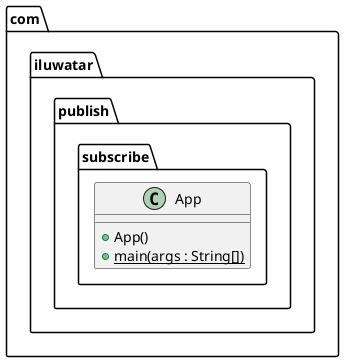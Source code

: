 @startuml
package com.iluwatar.publish.subscribe {
  class App {
    + App()
    + main(args : String[]) {static}
  }
}
@enduml